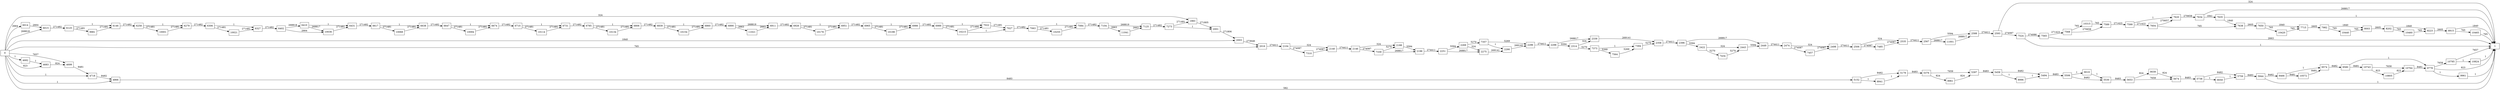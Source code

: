 digraph {
	graph [rankdir=LR]
	node [shape=rectangle]
	1983 -> 2001 [label=271805]
	2001 -> 2003 [label=271806]
	2003 -> 2016 [label=273646]
	2016 -> 2104 [label=274411]
	2104 -> 2140 [label=324]
	2104 -> 7310 [label=274087]
	2140 -> 2146 [label=274411]
	2146 -> 2188 [label=324]
	2146 -> 7339 [label=274087]
	2188 -> 2196 [label=5594]
	2196 -> 2251 [label=274411]
	2251 -> 2269 [label=5594]
	2251 -> 2275 [label=268817]
	2269 -> 2275 [label=324]
	2269 -> 7357 [label=5270]
	2275 -> 2290 [label=269141]
	2290 -> 2296 [label=269142]
	2296 -> 2298 [label=274411]
	2298 -> 2314 [label=5594]
	2298 -> 2339 [label=268817]
	2314 -> 2339 [label=324]
	2314 -> 7373 [label=5270]
	2339 -> 2358 [label=269141]
	2358 -> 2396 [label=274411]
	2396 -> 2422 [label=5594]
	2396 -> 2449 [label=268817]
	2422 -> 2443 [label=324]
	2422 -> 7434 [label=5270]
	2443 -> 2449 [label=5594]
	2449 -> 2474 [label=274411]
	2474 -> 2498 [label=324]
	2474 -> 7457 [label=274087]
	2498 -> 2506 [label=274411]
	2506 -> 2535 [label=324]
	2506 -> 7485 [label=274087]
	2535 -> 2567 [label=274411]
	2567 -> 2588 [label=5594]
	2567 -> 11001 [label=268817]
	2588 -> 2593 [label=274411]
	2593 -> 1 [label=324]
	2593 -> 7524 [label=274087]
	4682 -> 4683 [label=1]
	4683 -> 4699 [label=824]
	4699 -> 4718 [label=8481]
	4718 -> 4866 [label=8482]
	4866 -> 5152 [label=8483]
	5152 -> 5179 [label=8482]
	5152 -> 8941 [label=1]
	5179 -> 5376 [label=8483]
	5376 -> 5397 [label=7659]
	5376 -> 8961 [label=824]
	5397 -> 5458 [label=8483]
	5458 -> 5494 [label=8482]
	5458 -> 8996 [label=1]
	5494 -> 5506 [label=8483]
	5506 -> 5530 [label=8482]
	5506 -> 9019 [label=1]
	5530 -> 5653 [label=8483]
	5653 -> 5674 [label=7659]
	5653 -> 9039 [label=824]
	5674 -> 5738 [label=8483]
	5738 -> 5759 [label=8482]
	5738 -> 9059 [label=1]
	5759 -> 5944 [label=8483]
	5944 -> 1 [label=1]
	5944 -> 9466 [label=8482]
	6014 -> 6015 [label=2664]
	6015 -> 6125 [label=271482]
	6125 -> 6146 [label=1]
	6125 -> 9981 [label=271481]
	6146 -> 6258 [label=271482]
	6258 -> 6279 [label=1]
	6258 -> 10001 [label=271481]
	6279 -> 6306 [label=271482]
	6306 -> 6327 [label=1]
	6306 -> 10021 [label=271481]
	6327 -> 6402 [label=271482]
	6402 -> 6410 [label=268818]
	6402 -> 10036 [label=2664]
	6410 -> 6431 [label=1]
	6410 -> 10036 [label=268817]
	6431 -> 6617 [label=271482]
	6617 -> 6638 [label=1]
	6617 -> 10068 [label=271481]
	6638 -> 6647 [label=271482]
	6647 -> 6674 [label=1]
	6647 -> 10094 [label=271481]
	6674 -> 6710 [label=271482]
	6710 -> 6731 [label=1]
	6710 -> 10114 [label=271481]
	6731 -> 6785 [label=271482]
	6785 -> 6806 [label=1]
	6785 -> 10134 [label=271481]
	6806 -> 6839 [label=271482]
	6839 -> 6860 [label=1]
	6839 -> 10154 [label=271481]
	6860 -> 6890 [label=271482]
	6890 -> 6911 [label=268819]
	6890 -> 11021 [label=2663]
	6911 -> 6926 [label=271482]
	6926 -> 6951 [label=1]
	6926 -> 10178 [label=271481]
	6951 -> 6965 [label=271482]
	6965 -> 6986 [label=1]
	6965 -> 10198 [label=271481]
	6986 -> 6989 [label=271482]
	6989 -> 7022 [label=1]
	6989 -> 10215 [label=271481]
	7022 -> 7027 [label=271481]
	7027 -> 7063 [label=271482]
	7063 -> 7084 [label=1]
	7063 -> 10255 [label=271481]
	7084 -> 7104 [label=271482]
	7104 -> 7125 [label=268819]
	7104 -> 11041 [label=2663]
	7125 -> 7273 [label=271482]
	7273 -> 1983 [label=271481]
	7273 -> 2001 [label=1]
	7310 -> 2140 [label=274087]
	7339 -> 2188 [label=5270]
	7339 -> 2196 [label=268817]
	7357 -> 2290 [label=1]
	7357 -> 2296 [label=5269]
	7373 -> 7394 [label=1]
	7373 -> 7564 [label=5269]
	7394 -> 2358 [label=5270]
	7434 -> 2443 [label=5270]
	7457 -> 2498 [label=274087]
	7485 -> 2535 [label=274087]
	7524 -> 7565 [label=274086]
	7524 -> 1 [label=1]
	7564 -> 7394 [label=5269]
	7565 -> 1 [label=2663]
	7565 -> 7568 [label=271423]
	7568 -> 7589 [label=270658]
	7568 -> 10315 [label=765]
	7589 -> 7599 [label=271423]
	7599 -> 7604 [label=271422]
	7599 -> 7620 [label=1]
	7604 -> 7620 [label=270657]
	7604 -> 7638 [label=765]
	7620 -> 7634 [label=270658]
	7634 -> 7635 [label=1841]
	7634 -> 1 [label=268817]
	7635 -> 1 [label=1]
	7635 -> 7638 [label=1840]
	7638 -> 7650 [label=2605]
	7650 -> 7715 [label=1840]
	7650 -> 10420 [label=765]
	7715 -> 7982 [label=2605]
	7982 -> 8003 [label=1840]
	7982 -> 10440 [label=765]
	8003 -> 8202 [label=2605]
	8202 -> 8223 [label=1840]
	8202 -> 10460 [label=765]
	8223 -> 8915 [label=2605]
	8915 -> 1 [label=1840]
	8915 -> 10465 [label=765]
	8941 -> 5179 [label=1]
	8961 -> 5397 [label=824]
	8996 -> 5494 [label=1]
	9019 -> 5530 [label=1]
	9039 -> 5674 [label=824]
	9059 -> 5759 [label=1]
	9466 -> 9574 [label=1]
	9466 -> 10572 [label=8481]
	9574 -> 9580 [label=8482]
	9580 -> 9778 [label=1]
	9580 -> 10743 [label=8481]
	9778 -> 1 [label=823]
	9778 -> 9961 [label=1]
	9778 -> 10785 [label=7658]
	9961 -> 1 [label=1]
	9981 -> 6146 [label=271481]
	10001 -> 6279 [label=271481]
	10021 -> 6327 [label=271481]
	10036 -> 6431 [label=271481]
	10068 -> 6638 [label=271481]
	10094 -> 6674 [label=271481]
	10114 -> 6731 [label=271481]
	10134 -> 6806 [label=271481]
	10154 -> 6860 [label=271481]
	10178 -> 6951 [label=271481]
	10198 -> 6986 [label=271481]
	10215 -> 7027 [label=1]
	10215 -> 7022 [label=271480]
	10255 -> 7084 [label=271481]
	10315 -> 7589 [label=765]
	10420 -> 7715 [label=765]
	10440 -> 8003 [label=765]
	10460 -> 8223 [label=765]
	10465 -> 1 [label=765]
	10572 -> 9574 [label=8481]
	10743 -> 10764 [label=7658]
	10743 -> 10805 [label=823]
	10764 -> 9778 [label=8481]
	10785 -> 1 [label=7657]
	10785 -> 10824 [label=1]
	10805 -> 10764 [label=823]
	10824 -> 1 [label=1]
	11001 -> 2588 [label=268817]
	11021 -> 6911 [label=2663]
	11041 -> 7125 [label=2663]
	0 -> 1983 [label=324]
	0 -> 2003 [label=1840]
	0 -> 4866 [label=1]
	0 -> 6015 [label=268818]
	0 -> 2016 [label=765]
	0 -> 4699 [label=7657]
	0 -> 4683 [label=823]
	0 -> 4718 [label=1]
	0 -> 1 [label=582]
	0 -> 4682 [label=1]
	0 -> 6014 [label=2664]
}
